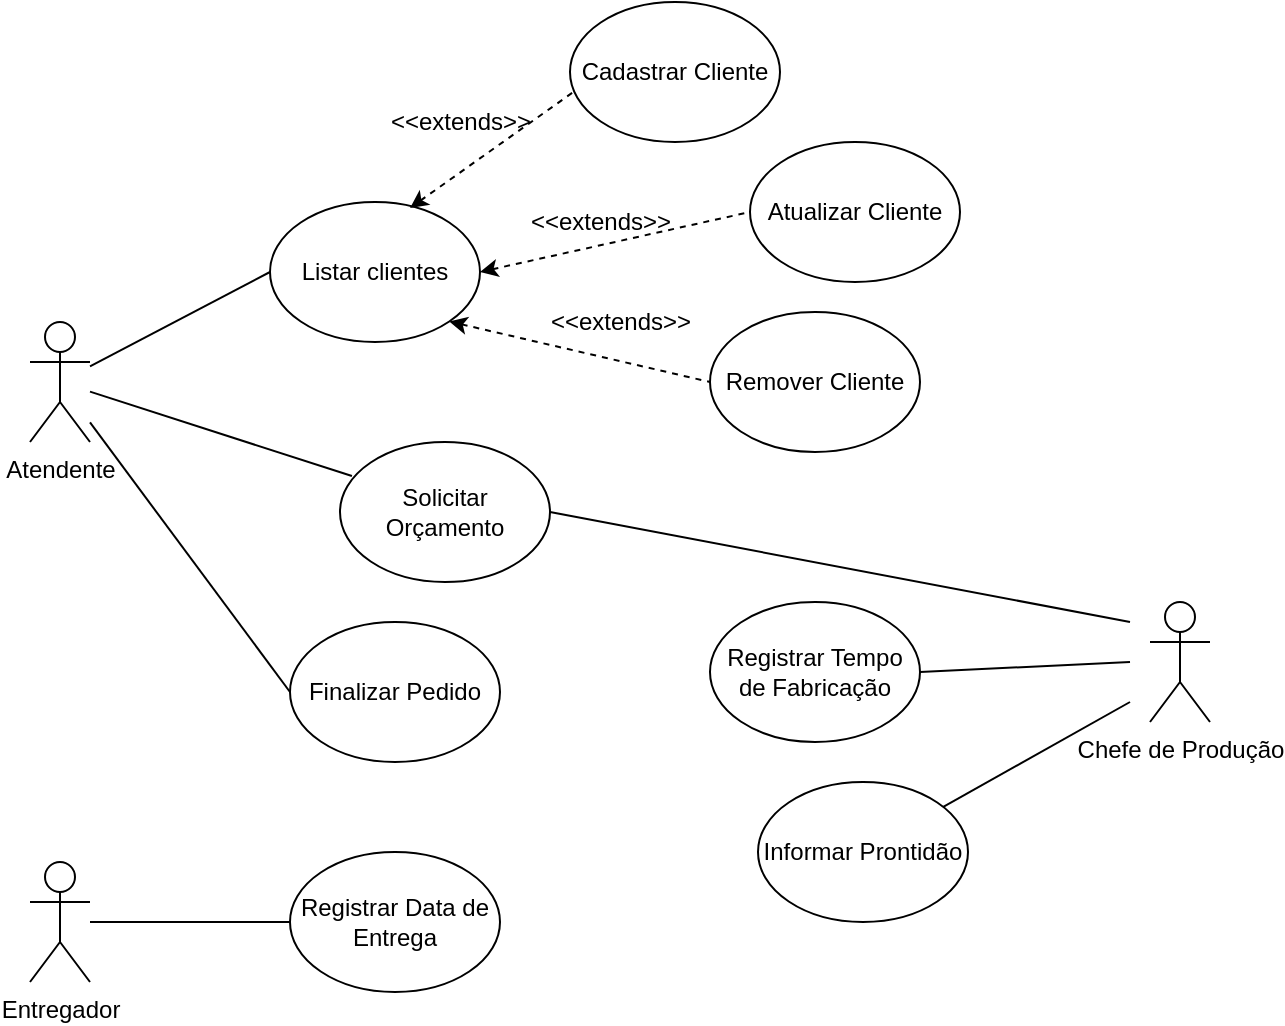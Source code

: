 <mxfile version="19.0.0" type="device"><diagram id="tp7yEJjCgCH5ViUmyF9d" name="Page-1"><mxGraphModel dx="804" dy="1819" grid="1" gridSize="10" guides="1" tooltips="1" connect="1" arrows="1" fold="1" page="1" pageScale="1" pageWidth="827" pageHeight="1169" math="0" shadow="0"><root><mxCell id="0"/><mxCell id="1" parent="0"/><mxCell id="O2OSHl01XmBgoolbWW_7-1" value="Atendente" style="shape=umlActor;verticalLabelPosition=bottom;verticalAlign=top;html=1;outlineConnect=0;" vertex="1" parent="1"><mxGeometry x="50" y="120" width="30" height="60" as="geometry"/></mxCell><mxCell id="O2OSHl01XmBgoolbWW_7-2" value="Solicitar Orçamento" style="ellipse;whiteSpace=wrap;html=1;" vertex="1" parent="1"><mxGeometry x="205" y="180" width="105" height="70" as="geometry"/></mxCell><mxCell id="O2OSHl01XmBgoolbWW_7-3" value="" style="endArrow=none;html=1;rounded=0;entryX=0.057;entryY=0.243;entryDx=0;entryDy=0;entryPerimeter=0;" edge="1" parent="1" source="O2OSHl01XmBgoolbWW_7-1" target="O2OSHl01XmBgoolbWW_7-2"><mxGeometry width="50" height="50" relative="1" as="geometry"><mxPoint x="150" y="240" as="sourcePoint"/><mxPoint x="200" y="190" as="targetPoint"/></mxGeometry></mxCell><mxCell id="O2OSHl01XmBgoolbWW_7-4" value="Finalizar Pedido" style="ellipse;whiteSpace=wrap;html=1;" vertex="1" parent="1"><mxGeometry x="180" y="270" width="105" height="70" as="geometry"/></mxCell><mxCell id="O2OSHl01XmBgoolbWW_7-6" value="" style="endArrow=none;html=1;rounded=0;entryX=0;entryY=0.5;entryDx=0;entryDy=0;" edge="1" parent="1" source="O2OSHl01XmBgoolbWW_7-1" target="O2OSHl01XmBgoolbWW_7-4"><mxGeometry width="50" height="50" relative="1" as="geometry"><mxPoint x="120" y="134.565" as="sourcePoint"/><mxPoint x="220" y="165" as="targetPoint"/></mxGeometry></mxCell><mxCell id="O2OSHl01XmBgoolbWW_7-7" value="Listar clientes" style="ellipse;whiteSpace=wrap;html=1;" vertex="1" parent="1"><mxGeometry x="170" y="60" width="105" height="70" as="geometry"/></mxCell><mxCell id="O2OSHl01XmBgoolbWW_7-8" value="" style="endArrow=none;html=1;rounded=0;entryX=0;entryY=0.5;entryDx=0;entryDy=0;" edge="1" parent="1" target="O2OSHl01XmBgoolbWW_7-7" source="O2OSHl01XmBgoolbWW_7-1"><mxGeometry width="50" height="50" relative="1" as="geometry"><mxPoint x="100" y="140" as="sourcePoint"/><mxPoint x="210" y="110" as="targetPoint"/></mxGeometry></mxCell><mxCell id="O2OSHl01XmBgoolbWW_7-9" value="Cadastrar Cliente" style="ellipse;whiteSpace=wrap;html=1;" vertex="1" parent="1"><mxGeometry x="320" y="-40" width="105" height="70" as="geometry"/></mxCell><mxCell id="O2OSHl01XmBgoolbWW_7-10" value="Atualizar Cliente" style="ellipse;whiteSpace=wrap;html=1;" vertex="1" parent="1"><mxGeometry x="410" y="30" width="105" height="70" as="geometry"/></mxCell><mxCell id="O2OSHl01XmBgoolbWW_7-11" value="Remover Cliente" style="ellipse;whiteSpace=wrap;html=1;" vertex="1" parent="1"><mxGeometry x="390" y="115" width="105" height="70" as="geometry"/></mxCell><mxCell id="O2OSHl01XmBgoolbWW_7-12" value="" style="endArrow=none;dashed=1;html=1;rounded=0;exitX=0.667;exitY=0.043;exitDx=0;exitDy=0;exitPerimeter=0;startArrow=classic;startFill=1;entryX=0.029;entryY=0.629;entryDx=0;entryDy=0;entryPerimeter=0;" edge="1" parent="1" source="O2OSHl01XmBgoolbWW_7-7" target="O2OSHl01XmBgoolbWW_7-9"><mxGeometry width="50" height="50" relative="1" as="geometry"><mxPoint x="364" y="150" as="sourcePoint"/><mxPoint x="414" y="100" as="targetPoint"/></mxGeometry></mxCell><mxCell id="O2OSHl01XmBgoolbWW_7-13" value="&amp;lt;&amp;lt;extends&amp;gt;&amp;gt;" style="text;html=1;align=center;verticalAlign=middle;resizable=0;points=[];autosize=1;strokeColor=none;fillColor=none;" vertex="1" parent="1"><mxGeometry x="220" y="10" width="90" height="20" as="geometry"/></mxCell><mxCell id="O2OSHl01XmBgoolbWW_7-16" value="" style="endArrow=none;dashed=1;html=1;rounded=0;startArrow=classic;startFill=1;entryX=0;entryY=0.5;entryDx=0;entryDy=0;exitX=1;exitY=0.5;exitDx=0;exitDy=0;" edge="1" parent="1" source="O2OSHl01XmBgoolbWW_7-7" target="O2OSHl01XmBgoolbWW_7-10"><mxGeometry width="50" height="50" relative="1" as="geometry"><mxPoint x="340" y="150" as="sourcePoint"/><mxPoint x="403.045" y="54.03" as="targetPoint"/></mxGeometry></mxCell><mxCell id="O2OSHl01XmBgoolbWW_7-17" value="&amp;lt;&amp;lt;extends&amp;gt;&amp;gt;" style="text;html=1;align=center;verticalAlign=middle;resizable=0;points=[];autosize=1;strokeColor=none;fillColor=none;" vertex="1" parent="1"><mxGeometry x="290" y="60" width="90" height="20" as="geometry"/></mxCell><mxCell id="O2OSHl01XmBgoolbWW_7-18" value="" style="endArrow=none;dashed=1;html=1;rounded=0;startArrow=classic;startFill=1;entryX=0;entryY=0.5;entryDx=0;entryDy=0;exitX=1;exitY=1;exitDx=0;exitDy=0;" edge="1" parent="1" source="O2OSHl01XmBgoolbWW_7-7" target="O2OSHl01XmBgoolbWW_7-11"><mxGeometry width="50" height="50" relative="1" as="geometry"><mxPoint x="355" y="165" as="sourcePoint"/><mxPoint x="470" y="145" as="targetPoint"/></mxGeometry></mxCell><mxCell id="O2OSHl01XmBgoolbWW_7-19" value="&amp;lt;&amp;lt;extends&amp;gt;&amp;gt;" style="text;html=1;align=center;verticalAlign=middle;resizable=0;points=[];autosize=1;strokeColor=none;fillColor=none;" vertex="1" parent="1"><mxGeometry x="300" y="110" width="90" height="20" as="geometry"/></mxCell><mxCell id="O2OSHl01XmBgoolbWW_7-20" value="Chefe de Produção" style="shape=umlActor;verticalLabelPosition=bottom;verticalAlign=top;html=1;outlineConnect=0;" vertex="1" parent="1"><mxGeometry x="610" y="260" width="30" height="60" as="geometry"/></mxCell><mxCell id="O2OSHl01XmBgoolbWW_7-21" value="" style="endArrow=none;html=1;rounded=0;entryX=1;entryY=0.5;entryDx=0;entryDy=0;" edge="1" parent="1" target="O2OSHl01XmBgoolbWW_7-2"><mxGeometry width="50" height="50" relative="1" as="geometry"><mxPoint x="600" y="270" as="sourcePoint"/><mxPoint x="615.985" y="366.41" as="targetPoint"/></mxGeometry></mxCell><mxCell id="O2OSHl01XmBgoolbWW_7-22" value="Informar Prontidão" style="ellipse;whiteSpace=wrap;html=1;" vertex="1" parent="1"><mxGeometry x="414" y="350" width="105" height="70" as="geometry"/></mxCell><mxCell id="O2OSHl01XmBgoolbWW_7-23" value="" style="endArrow=none;html=1;rounded=0;" edge="1" parent="1" target="O2OSHl01XmBgoolbWW_7-22"><mxGeometry width="50" height="50" relative="1" as="geometry"><mxPoint x="600" y="310" as="sourcePoint"/><mxPoint x="614.985" y="466.41" as="targetPoint"/></mxGeometry></mxCell><mxCell id="O2OSHl01XmBgoolbWW_7-24" value="Entregador" style="shape=umlActor;verticalLabelPosition=bottom;verticalAlign=top;html=1;outlineConnect=0;" vertex="1" parent="1"><mxGeometry x="50" y="390" width="30" height="60" as="geometry"/></mxCell><mxCell id="O2OSHl01XmBgoolbWW_7-26" value="Registrar Data de Entrega" style="ellipse;whiteSpace=wrap;html=1;" vertex="1" parent="1"><mxGeometry x="180" y="385" width="105" height="70" as="geometry"/></mxCell><mxCell id="O2OSHl01XmBgoolbWW_7-27" value="" style="endArrow=none;html=1;rounded=0;entryX=0;entryY=0.5;entryDx=0;entryDy=0;" edge="1" parent="1" source="O2OSHl01XmBgoolbWW_7-24" target="O2OSHl01XmBgoolbWW_7-26"><mxGeometry width="50" height="50" relative="1" as="geometry"><mxPoint x="80" y="480" as="sourcePoint"/><mxPoint x="180" y="380" as="targetPoint"/></mxGeometry></mxCell><mxCell id="O2OSHl01XmBgoolbWW_7-28" value="" style="endArrow=none;html=1;rounded=0;entryX=1;entryY=0.5;entryDx=0;entryDy=0;" edge="1" parent="1" target="O2OSHl01XmBgoolbWW_7-29"><mxGeometry width="50" height="50" relative="1" as="geometry"><mxPoint x="600" y="290" as="sourcePoint"/><mxPoint x="480" y="360" as="targetPoint"/></mxGeometry></mxCell><mxCell id="O2OSHl01XmBgoolbWW_7-29" value="Registrar Tempo de Fabricação" style="ellipse;whiteSpace=wrap;html=1;" vertex="1" parent="1"><mxGeometry x="390" y="260" width="105" height="70" as="geometry"/></mxCell></root></mxGraphModel></diagram></mxfile>